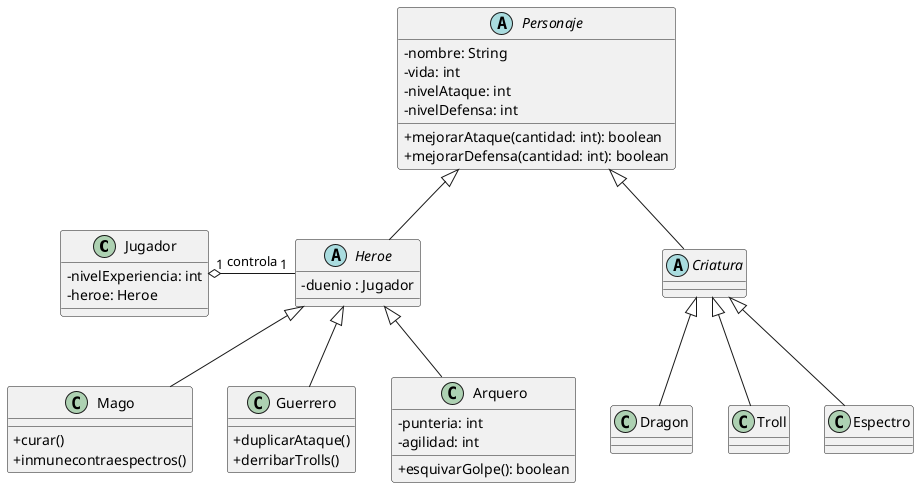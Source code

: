 @startuml reinoEncantado
skinparam classAttributeIconSize 0

class Jugador{
- nivelExperiencia: int
- heroe: Heroe
}

abstract class Personaje{
- nombre: String
- vida: int
- nivelAtaque: int
- nivelDefensa: int
+ mejorarAtaque(cantidad: int): boolean
+ mejorarDefensa(cantidad: int): boolean
}

abstract class Heroe{
- duenio : Jugador
}

abstract class Criatura{
}

class Mago{
+ curar()
+ inmunecontraespectros()
}

class Guerrero{
+ duplicarAtaque()
+ derribarTrolls()
}

class Arquero{
- punteria: int
- agilidad: int
+ esquivarGolpe(): boolean
}

class Dragon{
}

class Troll{
}

class Espectro{
}


Jugador "1" o- "1" Heroe: controla
Personaje <|-- Heroe
Personaje <|-- Criatura
Heroe <|-- Arquero
Heroe <|-- Mago
Heroe <|-- Guerrero
Criatura <|-- Dragon
Criatura <|-- Troll
Criatura <|-- Espectro



@enduml